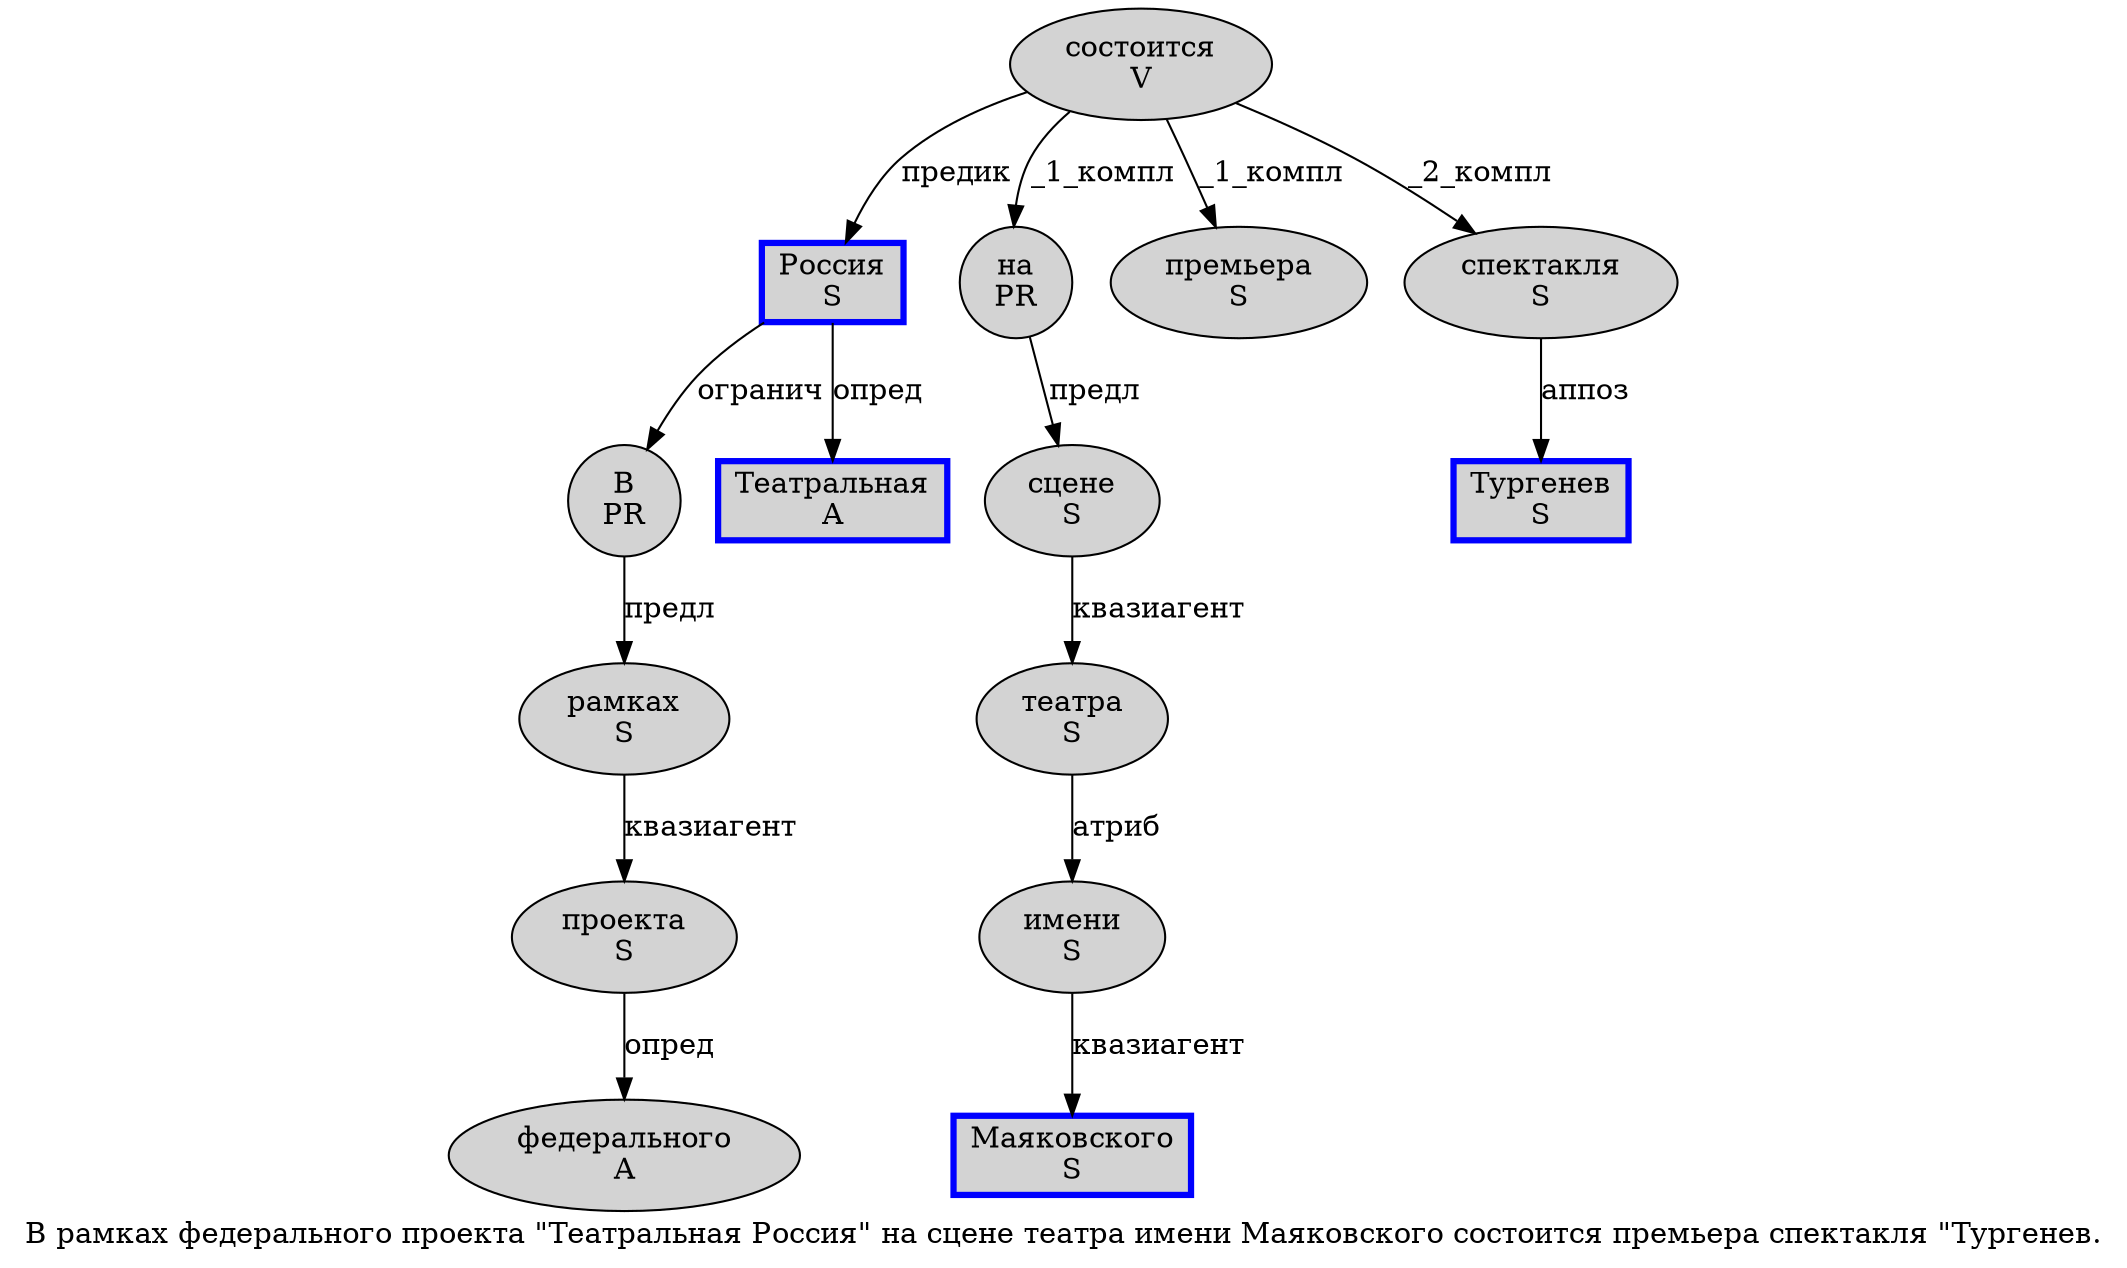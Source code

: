 digraph SENTENCE_657 {
	graph [label="В рамках федерального проекта \"Театральная Россия\" на сцене театра имени Маяковского состоится премьера спектакля \"Тургенев."]
	node [style=filled]
		0 [label="В
PR" color="" fillcolor=lightgray penwidth=1 shape=ellipse]
		1 [label="рамках
S" color="" fillcolor=lightgray penwidth=1 shape=ellipse]
		2 [label="федерального
A" color="" fillcolor=lightgray penwidth=1 shape=ellipse]
		3 [label="проекта
S" color="" fillcolor=lightgray penwidth=1 shape=ellipse]
		5 [label="Театральная
A" color=blue fillcolor=lightgray penwidth=3 shape=box]
		6 [label="Россия
S" color=blue fillcolor=lightgray penwidth=3 shape=box]
		8 [label="на
PR" color="" fillcolor=lightgray penwidth=1 shape=ellipse]
		9 [label="сцене
S" color="" fillcolor=lightgray penwidth=1 shape=ellipse]
		10 [label="театра
S" color="" fillcolor=lightgray penwidth=1 shape=ellipse]
		11 [label="имени
S" color="" fillcolor=lightgray penwidth=1 shape=ellipse]
		12 [label="Маяковского
S" color=blue fillcolor=lightgray penwidth=3 shape=box]
		13 [label="состоится
V" color="" fillcolor=lightgray penwidth=1 shape=ellipse]
		14 [label="премьера
S" color="" fillcolor=lightgray penwidth=1 shape=ellipse]
		15 [label="спектакля
S" color="" fillcolor=lightgray penwidth=1 shape=ellipse]
		17 [label="Тургенев
S" color=blue fillcolor=lightgray penwidth=3 shape=box]
			11 -> 12 [label="квазиагент"]
			15 -> 17 [label="аппоз"]
			6 -> 0 [label="огранич"]
			6 -> 5 [label="опред"]
			3 -> 2 [label="опред"]
			1 -> 3 [label="квазиагент"]
			13 -> 6 [label="предик"]
			13 -> 8 [label="_1_компл"]
			13 -> 14 [label="_1_компл"]
			13 -> 15 [label="_2_компл"]
			0 -> 1 [label="предл"]
			8 -> 9 [label="предл"]
			9 -> 10 [label="квазиагент"]
			10 -> 11 [label="атриб"]
}